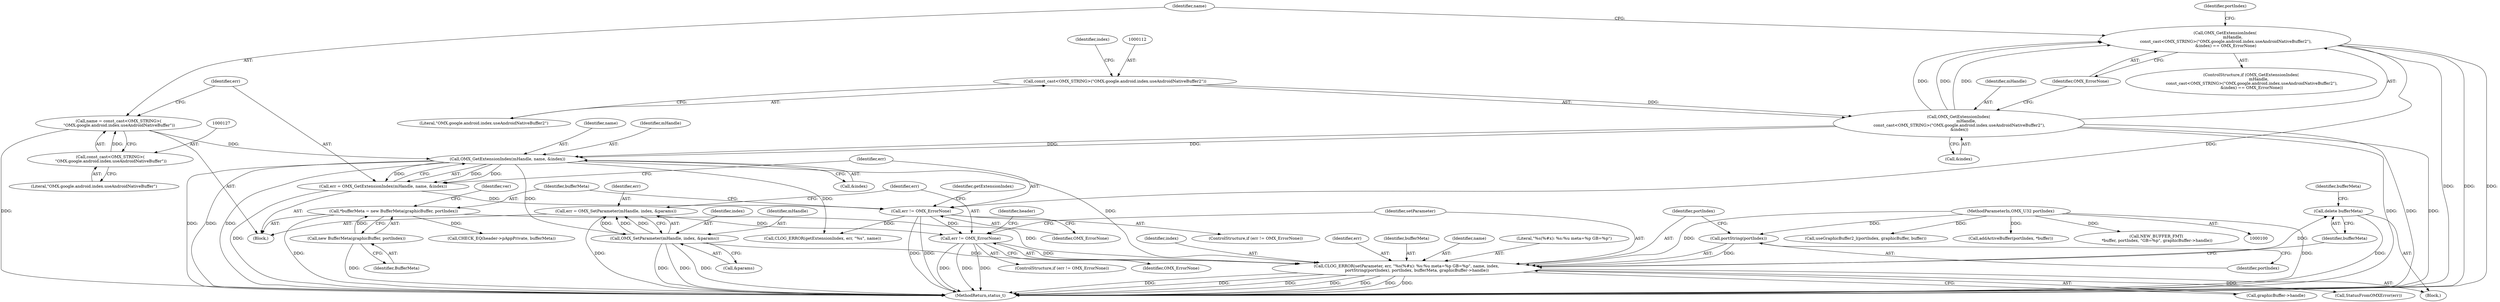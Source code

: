 digraph "0_Android_b351eabb428c7ca85a34513c64601f437923d576_12@API" {
"1000211" [label="(Call,delete bufferMeta)"];
"1000198" [label="(Call,CLOG_ERROR(setParameter, err, \"%s(%#x): %s:%u meta=%p GB=%p\", name, index,\n                portString(portIndex), portIndex, bufferMeta, graphicBuffer->handle))"];
"1000194" [label="(Call,err != OMX_ErrorNone)"];
"1000186" [label="(Call,err = OMX_SetParameter(mHandle, index, &params))"];
"1000188" [label="(Call,OMX_SetParameter(mHandle, index, &params))"];
"1000132" [label="(Call,OMX_GetExtensionIndex(mHandle, name, &index))"];
"1000109" [label="(Call,OMX_GetExtensionIndex(\n            mHandle,\n const_cast<OMX_STRING>(\"OMX.google.android.index.useAndroidNativeBuffer2\"),\n &index))"];
"1000111" [label="(Call,const_cast<OMX_STRING>(\"OMX.google.android.index.useAndroidNativeBuffer2\"))"];
"1000124" [label="(Call,name = const_cast<OMX_STRING>(\n \"OMX.google.android.index.useAndroidNativeBuffer\"))"];
"1000126" [label="(Call,const_cast<OMX_STRING>(\n \"OMX.google.android.index.useAndroidNativeBuffer\"))"];
"1000138" [label="(Call,err != OMX_ErrorNone)"];
"1000130" [label="(Call,err = OMX_GetExtensionIndex(mHandle, name, &index))"];
"1000108" [label="(Call,OMX_GetExtensionIndex(\n            mHandle,\n const_cast<OMX_STRING>(\"OMX.google.android.index.useAndroidNativeBuffer2\"),\n &index) == OMX_ErrorNone)"];
"1000204" [label="(Call,portString(portIndex))"];
"1000101" [label="(MethodParameterIn,OMX_U32 portIndex)"];
"1000151" [label="(Call,*bufferMeta = new BufferMeta(graphicBuffer, portIndex))"];
"1000153" [label="(Call,new BufferMeta(graphicBuffer, portIndex))"];
"1000151" [label="(Call,*bufferMeta = new BufferMeta(graphicBuffer, portIndex))"];
"1000109" [label="(Call,OMX_GetExtensionIndex(\n            mHandle,\n const_cast<OMX_STRING>(\"OMX.google.android.index.useAndroidNativeBuffer2\"),\n &index))"];
"1000143" [label="(Identifier,getExtensionIndex)"];
"1000249" [label="(MethodReturn,status_t)"];
"1000186" [label="(Call,err = OMX_SetParameter(mHandle, index, &params))"];
"1000154" [label="(Identifier,BufferMeta)"];
"1000142" [label="(Call,CLOG_ERROR(getExtensionIndex, err, \"%s\", name))"];
"1000116" [label="(Identifier,OMX_ErrorNone)"];
"1000208" [label="(Call,graphicBuffer->handle)"];
"1000205" [label="(Identifier,portIndex)"];
"1000128" [label="(Literal,\"OMX.google.android.index.useAndroidNativeBuffer\")"];
"1000119" [label="(Call,useGraphicBuffer2_l(portIndex, graphicBuffer, buffer))"];
"1000206" [label="(Identifier,portIndex)"];
"1000160" [label="(Identifier,ver)"];
"1000191" [label="(Call,&params)"];
"1000133" [label="(Identifier,mHandle)"];
"1000139" [label="(Identifier,err)"];
"1000233" [label="(Call,addActiveBuffer(portIndex, *buffer))"];
"1000194" [label="(Call,err != OMX_ErrorNone)"];
"1000110" [label="(Identifier,mHandle)"];
"1000140" [label="(Identifier,OMX_ErrorNone)"];
"1000131" [label="(Identifier,err)"];
"1000134" [label="(Identifier,name)"];
"1000120" [label="(Identifier,portIndex)"];
"1000153" [label="(Call,new BufferMeta(graphicBuffer, portIndex))"];
"1000190" [label="(Identifier,index)"];
"1000130" [label="(Call,err = OMX_GetExtensionIndex(mHandle, name, &index))"];
"1000221" [label="(Call,StatusFromOMXError(err))"];
"1000111" [label="(Call,const_cast<OMX_STRING>(\"OMX.google.android.index.useAndroidNativeBuffer2\"))"];
"1000135" [label="(Call,&index)"];
"1000204" [label="(Call,portString(portIndex))"];
"1000114" [label="(Call,&index)"];
"1000203" [label="(Identifier,index)"];
"1000107" [label="(ControlStructure,if (OMX_GetExtensionIndex(\n            mHandle,\n const_cast<OMX_STRING>(\"OMX.google.android.index.useAndroidNativeBuffer2\"),\n &index) == OMX_ErrorNone))"];
"1000137" [label="(ControlStructure,if (err != OMX_ErrorNone))"];
"1000193" [label="(ControlStructure,if (err != OMX_ErrorNone))"];
"1000212" [label="(Identifier,bufferMeta)"];
"1000125" [label="(Identifier,name)"];
"1000200" [label="(Identifier,err)"];
"1000225" [label="(Identifier,header)"];
"1000197" [label="(Block,)"];
"1000223" [label="(Call,CHECK_EQ(header->pAppPrivate, bufferMeta))"];
"1000189" [label="(Identifier,mHandle)"];
"1000207" [label="(Identifier,bufferMeta)"];
"1000198" [label="(Call,CLOG_ERROR(setParameter, err, \"%s(%#x): %s:%u meta=%p GB=%p\", name, index,\n                portString(portIndex), portIndex, bufferMeta, graphicBuffer->handle))"];
"1000104" [label="(Block,)"];
"1000195" [label="(Identifier,err)"];
"1000138" [label="(Call,err != OMX_ErrorNone)"];
"1000239" [label="(Call,NEW_BUFFER_FMT(\n *buffer, portIndex, \"GB=%p\", graphicBuffer->handle))"];
"1000101" [label="(MethodParameterIn,OMX_U32 portIndex)"];
"1000152" [label="(Identifier,bufferMeta)"];
"1000126" [label="(Call,const_cast<OMX_STRING>(\n \"OMX.google.android.index.useAndroidNativeBuffer\"))"];
"1000113" [label="(Literal,\"OMX.google.android.index.useAndroidNativeBuffer2\")"];
"1000199" [label="(Identifier,setParameter)"];
"1000196" [label="(Identifier,OMX_ErrorNone)"];
"1000108" [label="(Call,OMX_GetExtensionIndex(\n            mHandle,\n const_cast<OMX_STRING>(\"OMX.google.android.index.useAndroidNativeBuffer2\"),\n &index) == OMX_ErrorNone)"];
"1000115" [label="(Identifier,index)"];
"1000187" [label="(Identifier,err)"];
"1000124" [label="(Call,name = const_cast<OMX_STRING>(\n \"OMX.google.android.index.useAndroidNativeBuffer\"))"];
"1000202" [label="(Identifier,name)"];
"1000188" [label="(Call,OMX_SetParameter(mHandle, index, &params))"];
"1000201" [label="(Literal,\"%s(%#x): %s:%u meta=%p GB=%p\")"];
"1000211" [label="(Call,delete bufferMeta)"];
"1000132" [label="(Call,OMX_GetExtensionIndex(mHandle, name, &index))"];
"1000214" [label="(Identifier,bufferMeta)"];
"1000211" -> "1000197"  [label="AST: "];
"1000211" -> "1000212"  [label="CFG: "];
"1000212" -> "1000211"  [label="AST: "];
"1000214" -> "1000211"  [label="CFG: "];
"1000211" -> "1000249"  [label="DDG: "];
"1000198" -> "1000211"  [label="DDG: "];
"1000198" -> "1000197"  [label="AST: "];
"1000198" -> "1000208"  [label="CFG: "];
"1000199" -> "1000198"  [label="AST: "];
"1000200" -> "1000198"  [label="AST: "];
"1000201" -> "1000198"  [label="AST: "];
"1000202" -> "1000198"  [label="AST: "];
"1000203" -> "1000198"  [label="AST: "];
"1000204" -> "1000198"  [label="AST: "];
"1000206" -> "1000198"  [label="AST: "];
"1000207" -> "1000198"  [label="AST: "];
"1000208" -> "1000198"  [label="AST: "];
"1000212" -> "1000198"  [label="CFG: "];
"1000198" -> "1000249"  [label="DDG: "];
"1000198" -> "1000249"  [label="DDG: "];
"1000198" -> "1000249"  [label="DDG: "];
"1000198" -> "1000249"  [label="DDG: "];
"1000198" -> "1000249"  [label="DDG: "];
"1000198" -> "1000249"  [label="DDG: "];
"1000198" -> "1000249"  [label="DDG: "];
"1000194" -> "1000198"  [label="DDG: "];
"1000132" -> "1000198"  [label="DDG: "];
"1000188" -> "1000198"  [label="DDG: "];
"1000204" -> "1000198"  [label="DDG: "];
"1000101" -> "1000198"  [label="DDG: "];
"1000151" -> "1000198"  [label="DDG: "];
"1000198" -> "1000221"  [label="DDG: "];
"1000194" -> "1000193"  [label="AST: "];
"1000194" -> "1000196"  [label="CFG: "];
"1000195" -> "1000194"  [label="AST: "];
"1000196" -> "1000194"  [label="AST: "];
"1000199" -> "1000194"  [label="CFG: "];
"1000225" -> "1000194"  [label="CFG: "];
"1000194" -> "1000249"  [label="DDG: "];
"1000194" -> "1000249"  [label="DDG: "];
"1000194" -> "1000249"  [label="DDG: "];
"1000186" -> "1000194"  [label="DDG: "];
"1000138" -> "1000194"  [label="DDG: "];
"1000186" -> "1000104"  [label="AST: "];
"1000186" -> "1000188"  [label="CFG: "];
"1000187" -> "1000186"  [label="AST: "];
"1000188" -> "1000186"  [label="AST: "];
"1000195" -> "1000186"  [label="CFG: "];
"1000186" -> "1000249"  [label="DDG: "];
"1000188" -> "1000186"  [label="DDG: "];
"1000188" -> "1000186"  [label="DDG: "];
"1000188" -> "1000186"  [label="DDG: "];
"1000188" -> "1000191"  [label="CFG: "];
"1000189" -> "1000188"  [label="AST: "];
"1000190" -> "1000188"  [label="AST: "];
"1000191" -> "1000188"  [label="AST: "];
"1000188" -> "1000249"  [label="DDG: "];
"1000188" -> "1000249"  [label="DDG: "];
"1000188" -> "1000249"  [label="DDG: "];
"1000132" -> "1000188"  [label="DDG: "];
"1000132" -> "1000130"  [label="AST: "];
"1000132" -> "1000135"  [label="CFG: "];
"1000133" -> "1000132"  [label="AST: "];
"1000134" -> "1000132"  [label="AST: "];
"1000135" -> "1000132"  [label="AST: "];
"1000130" -> "1000132"  [label="CFG: "];
"1000132" -> "1000249"  [label="DDG: "];
"1000132" -> "1000249"  [label="DDG: "];
"1000132" -> "1000249"  [label="DDG: "];
"1000132" -> "1000130"  [label="DDG: "];
"1000132" -> "1000130"  [label="DDG: "];
"1000132" -> "1000130"  [label="DDG: "];
"1000109" -> "1000132"  [label="DDG: "];
"1000109" -> "1000132"  [label="DDG: "];
"1000124" -> "1000132"  [label="DDG: "];
"1000132" -> "1000142"  [label="DDG: "];
"1000109" -> "1000108"  [label="AST: "];
"1000109" -> "1000114"  [label="CFG: "];
"1000110" -> "1000109"  [label="AST: "];
"1000111" -> "1000109"  [label="AST: "];
"1000114" -> "1000109"  [label="AST: "];
"1000116" -> "1000109"  [label="CFG: "];
"1000109" -> "1000249"  [label="DDG: "];
"1000109" -> "1000249"  [label="DDG: "];
"1000109" -> "1000249"  [label="DDG: "];
"1000109" -> "1000108"  [label="DDG: "];
"1000109" -> "1000108"  [label="DDG: "];
"1000109" -> "1000108"  [label="DDG: "];
"1000111" -> "1000109"  [label="DDG: "];
"1000111" -> "1000113"  [label="CFG: "];
"1000112" -> "1000111"  [label="AST: "];
"1000113" -> "1000111"  [label="AST: "];
"1000115" -> "1000111"  [label="CFG: "];
"1000124" -> "1000104"  [label="AST: "];
"1000124" -> "1000126"  [label="CFG: "];
"1000125" -> "1000124"  [label="AST: "];
"1000126" -> "1000124"  [label="AST: "];
"1000131" -> "1000124"  [label="CFG: "];
"1000124" -> "1000249"  [label="DDG: "];
"1000126" -> "1000124"  [label="DDG: "];
"1000126" -> "1000128"  [label="CFG: "];
"1000127" -> "1000126"  [label="AST: "];
"1000128" -> "1000126"  [label="AST: "];
"1000138" -> "1000137"  [label="AST: "];
"1000138" -> "1000140"  [label="CFG: "];
"1000139" -> "1000138"  [label="AST: "];
"1000140" -> "1000138"  [label="AST: "];
"1000143" -> "1000138"  [label="CFG: "];
"1000152" -> "1000138"  [label="CFG: "];
"1000138" -> "1000249"  [label="DDG: "];
"1000138" -> "1000249"  [label="DDG: "];
"1000130" -> "1000138"  [label="DDG: "];
"1000108" -> "1000138"  [label="DDG: "];
"1000138" -> "1000142"  [label="DDG: "];
"1000130" -> "1000104"  [label="AST: "];
"1000131" -> "1000130"  [label="AST: "];
"1000139" -> "1000130"  [label="CFG: "];
"1000130" -> "1000249"  [label="DDG: "];
"1000108" -> "1000107"  [label="AST: "];
"1000108" -> "1000116"  [label="CFG: "];
"1000116" -> "1000108"  [label="AST: "];
"1000120" -> "1000108"  [label="CFG: "];
"1000125" -> "1000108"  [label="CFG: "];
"1000108" -> "1000249"  [label="DDG: "];
"1000108" -> "1000249"  [label="DDG: "];
"1000108" -> "1000249"  [label="DDG: "];
"1000204" -> "1000205"  [label="CFG: "];
"1000205" -> "1000204"  [label="AST: "];
"1000206" -> "1000204"  [label="CFG: "];
"1000101" -> "1000204"  [label="DDG: "];
"1000101" -> "1000100"  [label="AST: "];
"1000101" -> "1000249"  [label="DDG: "];
"1000101" -> "1000119"  [label="DDG: "];
"1000101" -> "1000233"  [label="DDG: "];
"1000101" -> "1000239"  [label="DDG: "];
"1000151" -> "1000104"  [label="AST: "];
"1000151" -> "1000153"  [label="CFG: "];
"1000152" -> "1000151"  [label="AST: "];
"1000153" -> "1000151"  [label="AST: "];
"1000160" -> "1000151"  [label="CFG: "];
"1000151" -> "1000249"  [label="DDG: "];
"1000153" -> "1000151"  [label="DDG: "];
"1000151" -> "1000223"  [label="DDG: "];
"1000153" -> "1000154"  [label="CFG: "];
"1000154" -> "1000153"  [label="AST: "];
"1000153" -> "1000249"  [label="DDG: "];
}
